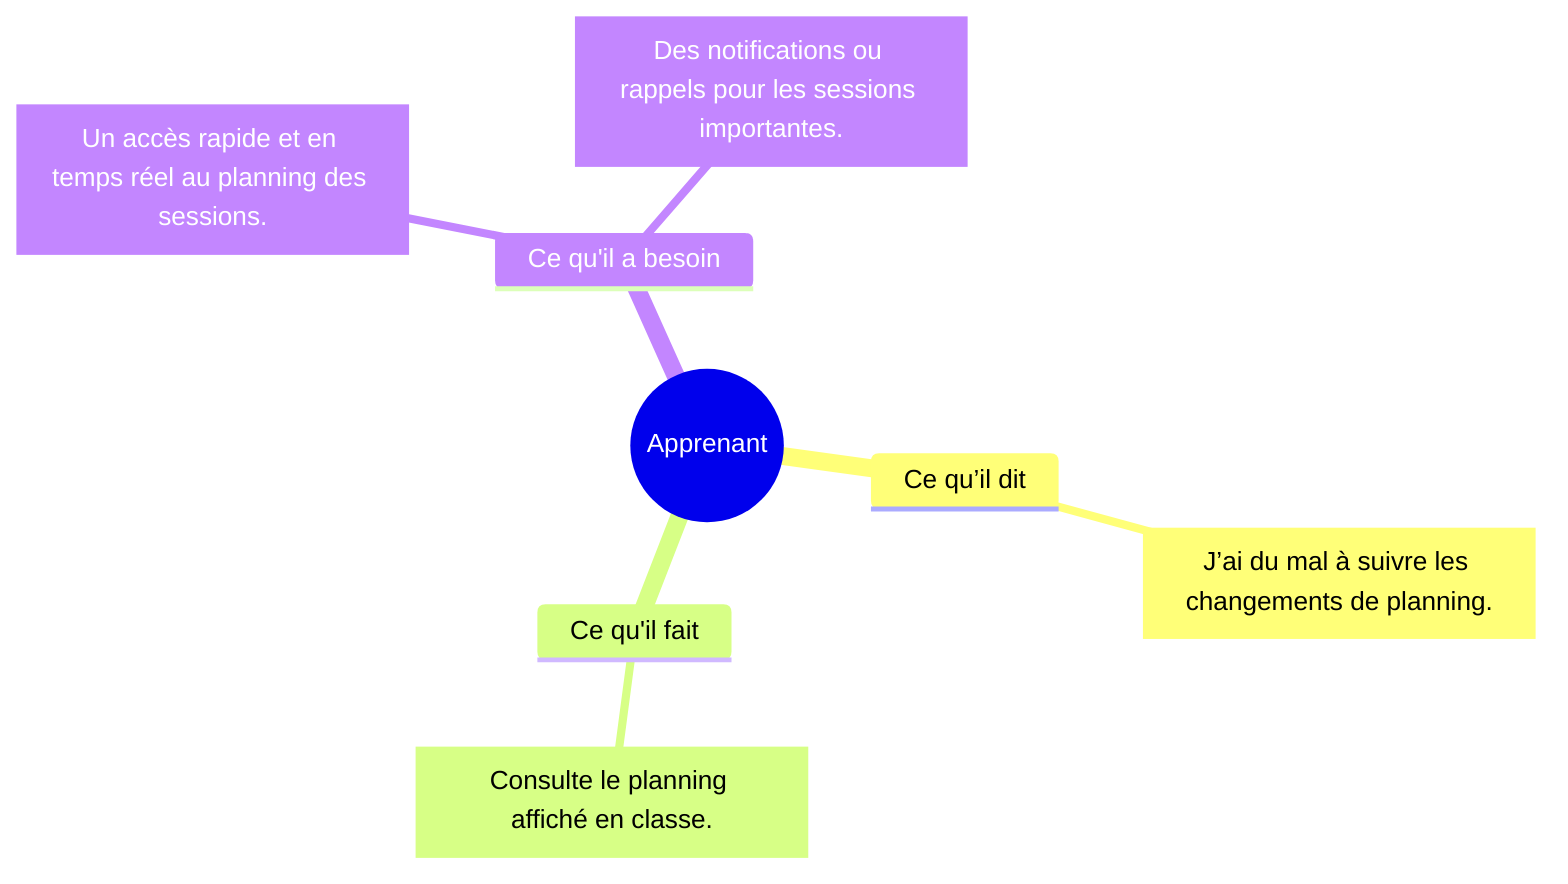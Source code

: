 mindmap
  root((Apprenant))
    Ce qu’il dit
      Dire["J’ai du mal à suivre les changements de planning."]
    Ce qu'il fait
      Fait["Consulte le planning affiché en classe."]
    Ce qu'il a besoin
      Besoin["Un accès rapide et en temps réel au planning des sessions."]
      Besoin["Des notifications ou rappels pour les sessions importantes."]
